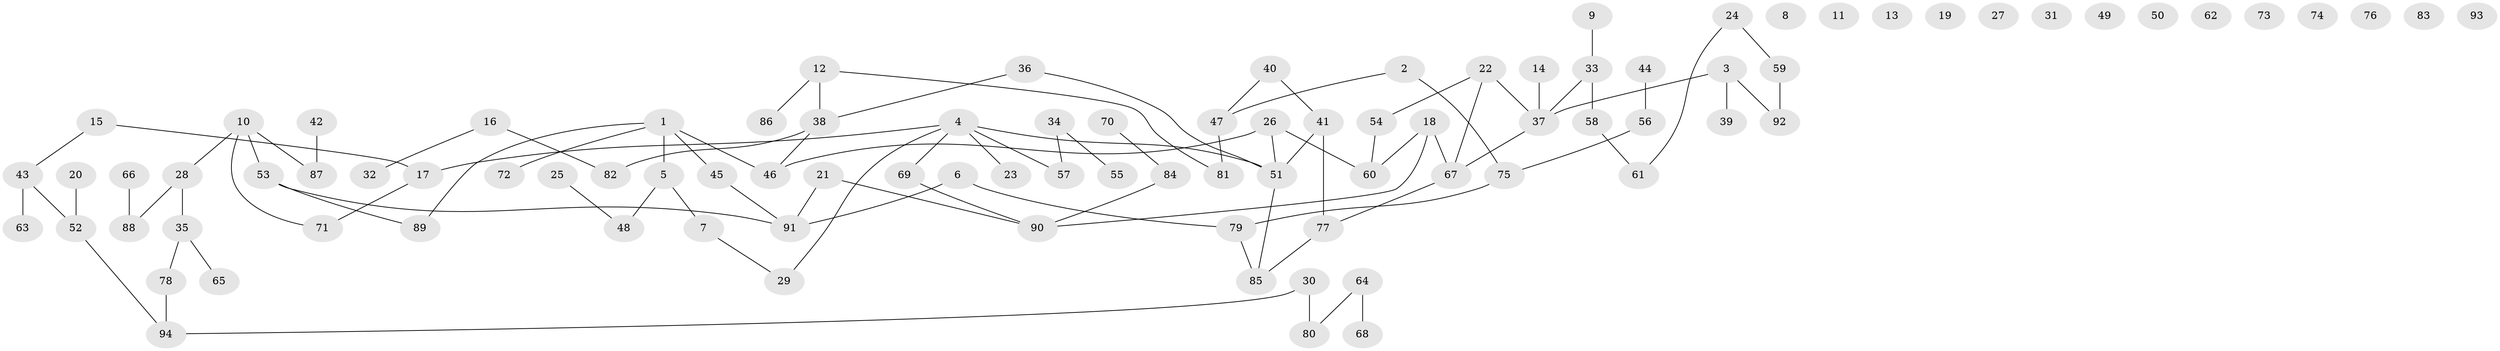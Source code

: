 // coarse degree distribution, {4: 0.13636363636363635, 3: 0.18181818181818182, 6: 0.030303030303030304, 0: 0.21212121212121213, 1: 0.19696969696969696, 2: 0.22727272727272727, 5: 0.015151515151515152}
// Generated by graph-tools (version 1.1) at 2025/41/03/06/25 10:41:23]
// undirected, 94 vertices, 94 edges
graph export_dot {
graph [start="1"]
  node [color=gray90,style=filled];
  1;
  2;
  3;
  4;
  5;
  6;
  7;
  8;
  9;
  10;
  11;
  12;
  13;
  14;
  15;
  16;
  17;
  18;
  19;
  20;
  21;
  22;
  23;
  24;
  25;
  26;
  27;
  28;
  29;
  30;
  31;
  32;
  33;
  34;
  35;
  36;
  37;
  38;
  39;
  40;
  41;
  42;
  43;
  44;
  45;
  46;
  47;
  48;
  49;
  50;
  51;
  52;
  53;
  54;
  55;
  56;
  57;
  58;
  59;
  60;
  61;
  62;
  63;
  64;
  65;
  66;
  67;
  68;
  69;
  70;
  71;
  72;
  73;
  74;
  75;
  76;
  77;
  78;
  79;
  80;
  81;
  82;
  83;
  84;
  85;
  86;
  87;
  88;
  89;
  90;
  91;
  92;
  93;
  94;
  1 -- 5;
  1 -- 45;
  1 -- 46;
  1 -- 72;
  1 -- 89;
  2 -- 47;
  2 -- 75;
  3 -- 37;
  3 -- 39;
  3 -- 92;
  4 -- 17;
  4 -- 23;
  4 -- 29;
  4 -- 51;
  4 -- 57;
  4 -- 69;
  5 -- 7;
  5 -- 48;
  6 -- 79;
  6 -- 91;
  7 -- 29;
  9 -- 33;
  10 -- 28;
  10 -- 53;
  10 -- 71;
  10 -- 87;
  12 -- 38;
  12 -- 81;
  12 -- 86;
  14 -- 37;
  15 -- 17;
  15 -- 43;
  16 -- 32;
  16 -- 82;
  17 -- 71;
  18 -- 60;
  18 -- 67;
  18 -- 90;
  20 -- 52;
  21 -- 90;
  21 -- 91;
  22 -- 37;
  22 -- 54;
  22 -- 67;
  24 -- 59;
  24 -- 61;
  25 -- 48;
  26 -- 46;
  26 -- 51;
  26 -- 60;
  28 -- 35;
  28 -- 88;
  30 -- 80;
  30 -- 94;
  33 -- 37;
  33 -- 58;
  34 -- 55;
  34 -- 57;
  35 -- 65;
  35 -- 78;
  36 -- 38;
  36 -- 51;
  37 -- 67;
  38 -- 46;
  38 -- 82;
  40 -- 41;
  40 -- 47;
  41 -- 51;
  41 -- 77;
  42 -- 87;
  43 -- 52;
  43 -- 63;
  44 -- 56;
  45 -- 91;
  47 -- 81;
  51 -- 85;
  52 -- 94;
  53 -- 89;
  53 -- 91;
  54 -- 60;
  56 -- 75;
  58 -- 61;
  59 -- 92;
  64 -- 68;
  64 -- 80;
  66 -- 88;
  67 -- 77;
  69 -- 90;
  70 -- 84;
  75 -- 79;
  77 -- 85;
  78 -- 94;
  79 -- 85;
  84 -- 90;
}
